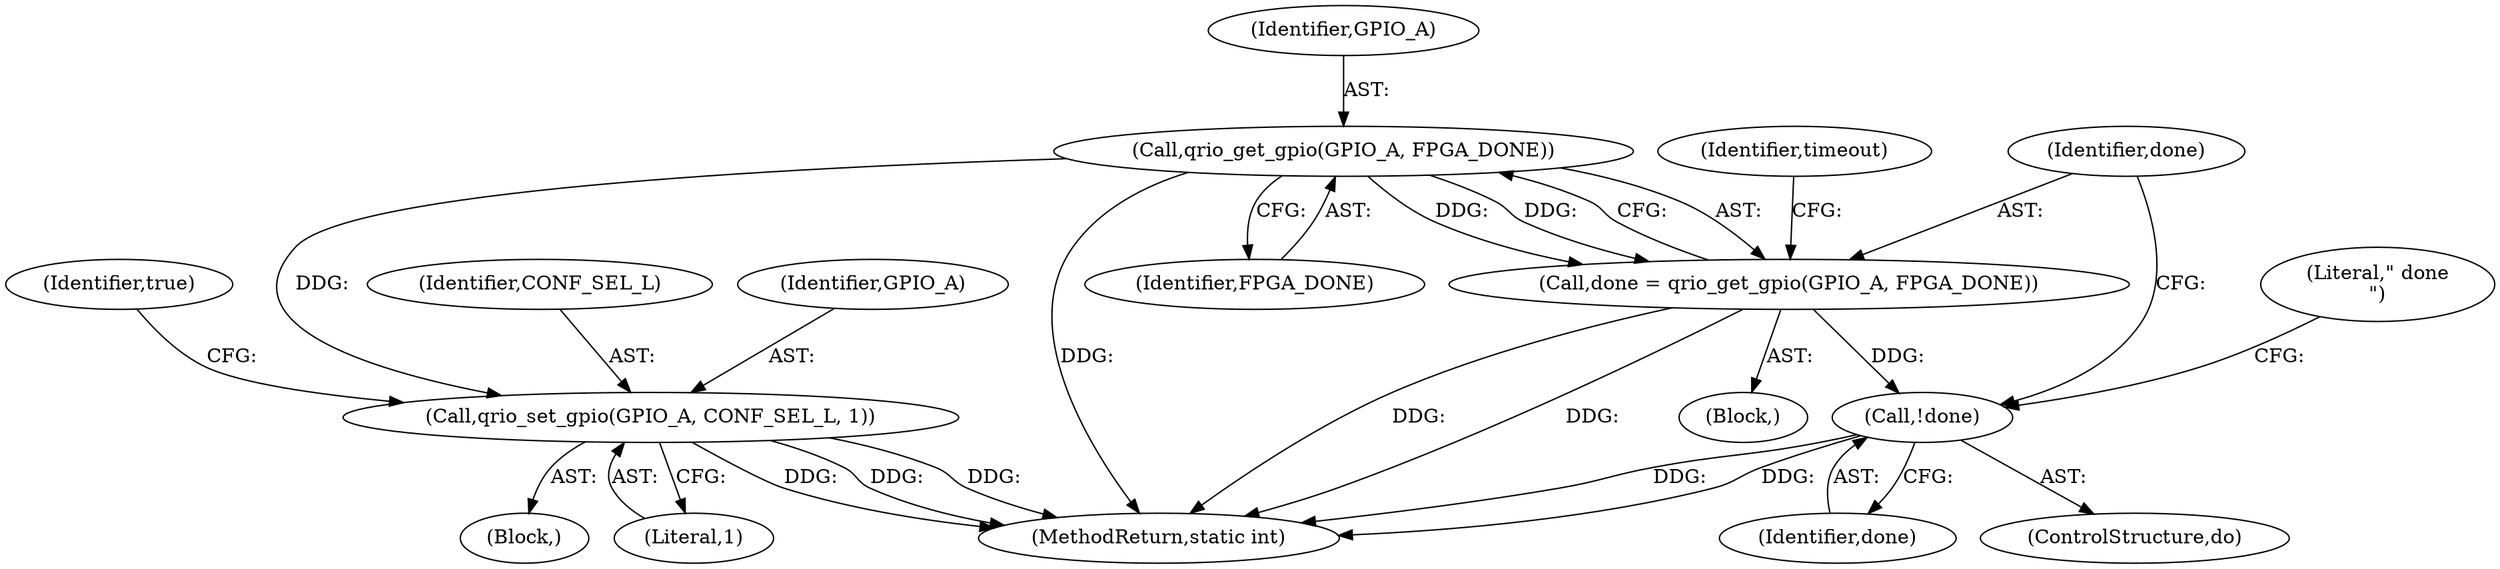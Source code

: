 digraph "1_u-boot_master_11@del" {
"1000120" [label="(Call,qrio_get_gpio(GPIO_A, FPGA_DONE))"];
"1000118" [label="(Call,done = qrio_get_gpio(GPIO_A, FPGA_DONE))"];
"1000138" [label="(Call,!done)"];
"1000143" [label="(Call,qrio_set_gpio(GPIO_A, CONF_SEL_L, 1))"];
"1000120" [label="(Call,qrio_get_gpio(GPIO_A, FPGA_DONE))"];
"1000143" [label="(Call,qrio_set_gpio(GPIO_A, CONF_SEL_L, 1))"];
"1000117" [label="(Block,)"];
"1000118" [label="(Call,done = qrio_get_gpio(GPIO_A, FPGA_DONE))"];
"1000126" [label="(Identifier,timeout)"];
"1000148" [label="(Identifier,true)"];
"1000119" [label="(Identifier,done)"];
"1000104" [label="(Block,)"];
"1000122" [label="(Identifier,FPGA_DONE)"];
"1000138" [label="(Call,!done)"];
"1000121" [label="(Identifier,GPIO_A)"];
"1000141" [label="(Literal,\" done\n\")"];
"1000139" [label="(Identifier,done)"];
"1000145" [label="(Identifier,CONF_SEL_L)"];
"1000146" [label="(Literal,1)"];
"1000116" [label="(ControlStructure,do)"];
"1000144" [label="(Identifier,GPIO_A)"];
"1000151" [label="(MethodReturn,static int)"];
"1000120" -> "1000118"  [label="AST: "];
"1000120" -> "1000122"  [label="CFG: "];
"1000121" -> "1000120"  [label="AST: "];
"1000122" -> "1000120"  [label="AST: "];
"1000118" -> "1000120"  [label="CFG: "];
"1000120" -> "1000151"  [label="DDG: "];
"1000120" -> "1000118"  [label="DDG: "];
"1000120" -> "1000118"  [label="DDG: "];
"1000120" -> "1000143"  [label="DDG: "];
"1000118" -> "1000117"  [label="AST: "];
"1000119" -> "1000118"  [label="AST: "];
"1000126" -> "1000118"  [label="CFG: "];
"1000118" -> "1000151"  [label="DDG: "];
"1000118" -> "1000151"  [label="DDG: "];
"1000118" -> "1000138"  [label="DDG: "];
"1000138" -> "1000116"  [label="AST: "];
"1000138" -> "1000139"  [label="CFG: "];
"1000139" -> "1000138"  [label="AST: "];
"1000119" -> "1000138"  [label="CFG: "];
"1000141" -> "1000138"  [label="CFG: "];
"1000138" -> "1000151"  [label="DDG: "];
"1000138" -> "1000151"  [label="DDG: "];
"1000143" -> "1000104"  [label="AST: "];
"1000143" -> "1000146"  [label="CFG: "];
"1000144" -> "1000143"  [label="AST: "];
"1000145" -> "1000143"  [label="AST: "];
"1000146" -> "1000143"  [label="AST: "];
"1000148" -> "1000143"  [label="CFG: "];
"1000143" -> "1000151"  [label="DDG: "];
"1000143" -> "1000151"  [label="DDG: "];
"1000143" -> "1000151"  [label="DDG: "];
}

